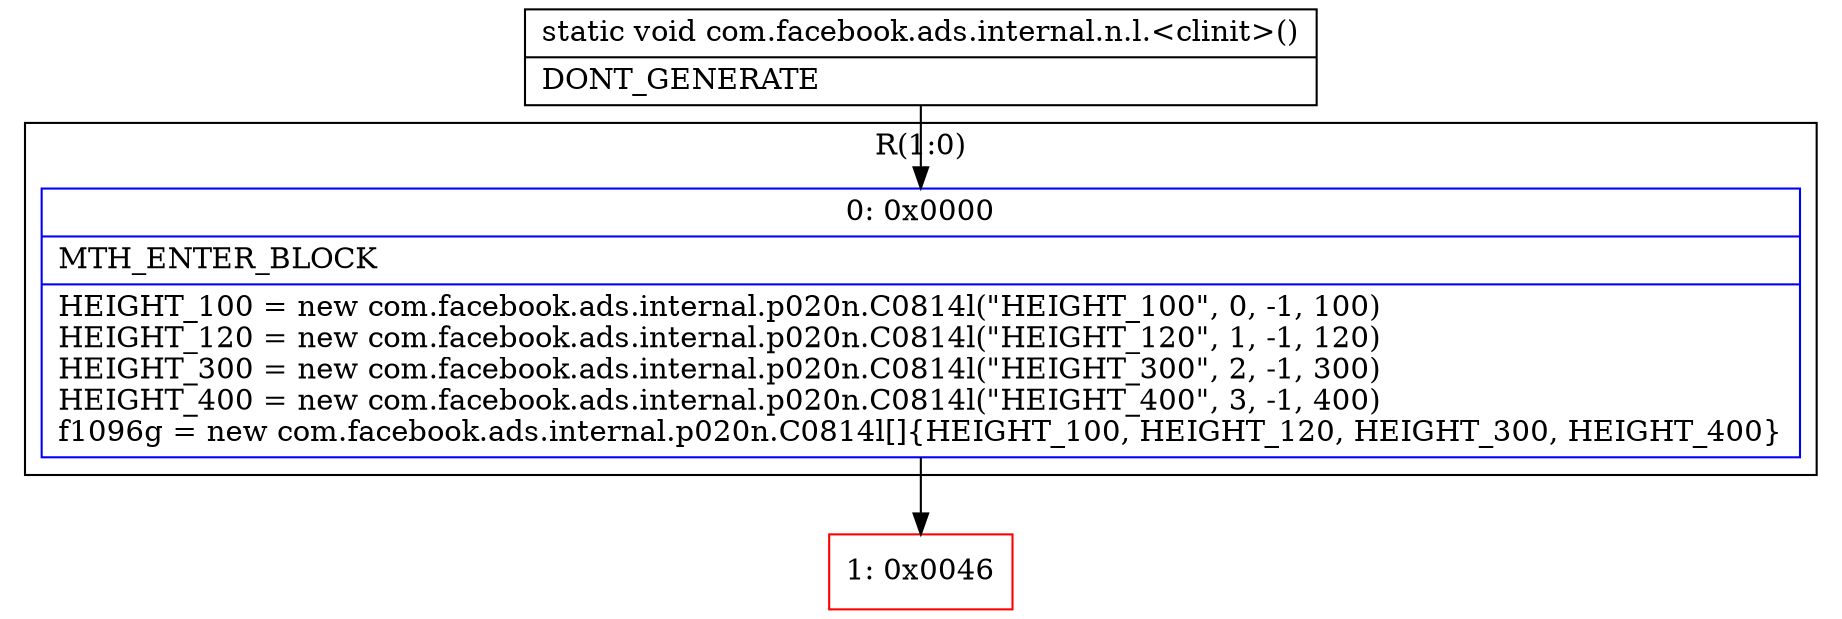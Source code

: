digraph "CFG forcom.facebook.ads.internal.n.l.\<clinit\>()V" {
subgraph cluster_Region_1835152472 {
label = "R(1:0)";
node [shape=record,color=blue];
Node_0 [shape=record,label="{0\:\ 0x0000|MTH_ENTER_BLOCK\l|HEIGHT_100 = new com.facebook.ads.internal.p020n.C0814l(\"HEIGHT_100\", 0, \-1, 100)\lHEIGHT_120 = new com.facebook.ads.internal.p020n.C0814l(\"HEIGHT_120\", 1, \-1, 120)\lHEIGHT_300 = new com.facebook.ads.internal.p020n.C0814l(\"HEIGHT_300\", 2, \-1, 300)\lHEIGHT_400 = new com.facebook.ads.internal.p020n.C0814l(\"HEIGHT_400\", 3, \-1, 400)\lf1096g = new com.facebook.ads.internal.p020n.C0814l[]\{HEIGHT_100, HEIGHT_120, HEIGHT_300, HEIGHT_400\}\l}"];
}
Node_1 [shape=record,color=red,label="{1\:\ 0x0046}"];
MethodNode[shape=record,label="{static void com.facebook.ads.internal.n.l.\<clinit\>()  | DONT_GENERATE\l}"];
MethodNode -> Node_0;
Node_0 -> Node_1;
}

